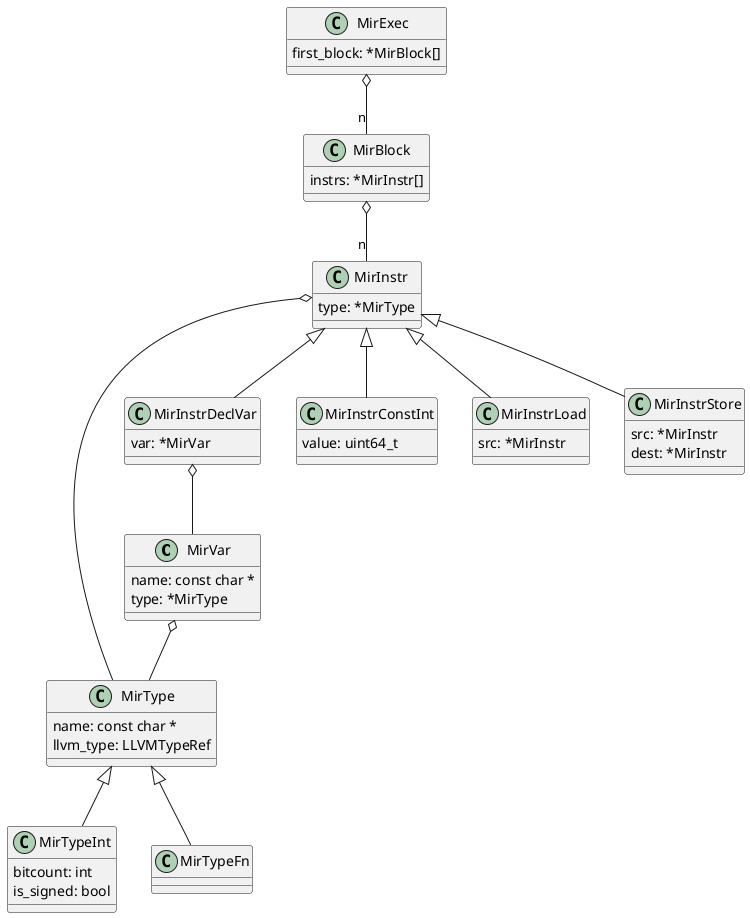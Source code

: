 @startuml

class MirVar {
  name: const char *
  type: *MirType
}

class MirExec {
  first_block: *MirBlock[]
}

class MirBlock {
  instrs: *MirInstr[]
}

class MirType {
  name: const char *
  llvm_type: LLVMTypeRef 
}

class MirTypeInt {
  bitcount: int
  is_signed: bool
}

class MirTypeFn {
}

class MirInstr {
  type: *MirType
}

class MirInstrDeclVar {
  var: *MirVar
}

class MirInstrConstInt {
  value: uint64_t
}

class MirInstrLoad {
  src: *MirInstr
}

class MirInstrStore {
  src: *MirInstr
  dest: *MirInstr
}

MirType <|-- MirTypeInt
MirType <|-- MirTypeFn

MirInstr <|-- MirInstrDeclVar
MirInstr <|-- MirInstrLoad
MirInstr <|-- MirInstrStore
MirInstr <|-- MirInstrConstInt

MirExec o-- "n" MirBlock

MirBlock o-- "n" MirInstr

MirInstr o-- MirType
MirInstrDeclVar o-- MirVar
MirVar o-- MirType

@enduml